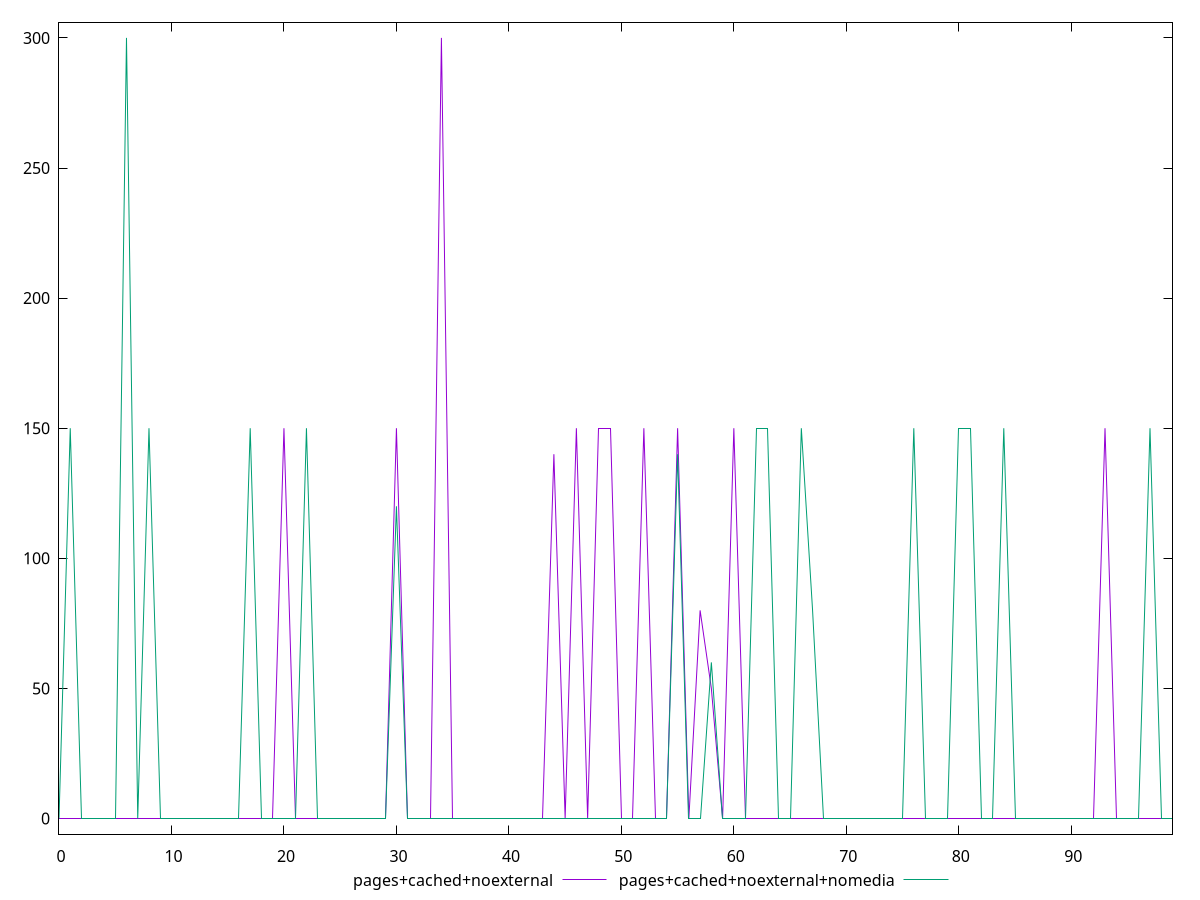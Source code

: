 reset

$pagesCachedNoexternal <<EOF
0 0
1 0
2 0
3 0
4 0
5 0
6 0
7 0
8 0
9 0
10 0
11 0
12 0
13 0
14 0
15 0
16 0
17 0
18 0
19 0
20 150
21 0
22 0
23 0
24 0
25 0
26 0
27 0
28 0
29 0
30 150
31 0
32 0
33 0
34 300
35 0
36 0
37 0
38 0
39 0
40 0
41 0
42 0
43 0
44 140
45 0
46 150
47 0
48 150
49 150
50 0
51 0
52 150
53 0
54 0
55 150
56 0
57 80
58 50
59 0
60 150
61 0
62 0
63 0
64 0
65 0
66 0
67 0
68 0
69 0
70 0
71 0
72 0
73 0
74 0
75 0
76 0
77 0
78 0
79 0
80 0
81 0
82 0
83 0
84 0
85 0
86 0
87 0
88 0
89 0
90 0
91 0
92 0
93 150
94 0
95 0
96 0
97 0
98 0
99 0
EOF

$pagesCachedNoexternalNomedia <<EOF
0 0
1 150
2 0
3 0
4 0
5 0
6 300
7 0
8 150
9 0
10 0
11 0
12 0
13 0
14 0
15 0
16 0
17 150
18 0
19 0
20 0
21 0
22 150
23 0
24 0
25 0
26 0
27 0
28 0
29 0
30 120
31 0
32 0
33 0
34 0
35 0
36 0
37 0
38 0
39 0
40 0
41 0
42 0
43 0
44 0
45 0
46 0
47 0
48 0
49 0
50 0
51 0
52 0
53 0
54 0
55 140
56 0
57 0
58 60
59 0
60 0
61 0
62 150
63 150
64 0
65 0
66 150
67 80
68 0
69 0
70 0
71 0
72 0
73 0
74 0
75 0
76 150
77 0
78 0
79 0
80 150
81 150
82 0
83 0
84 150
85 0
86 0
87 0
88 0
89 0
90 0
91 0
92 0
93 0
94 0
95 0
96 0
97 150
98 0
99 0
EOF

set key outside below
set xrange [0:99]
set yrange [-6:306]
set trange [-6:306]
set terminal svg size 640, 520 enhanced background rgb 'white'
set output "reprap/unminified-javascript/comparison/line/2_vs_3.svg"

plot $pagesCachedNoexternal title "pages+cached+noexternal" with line, \
     $pagesCachedNoexternalNomedia title "pages+cached+noexternal+nomedia" with line

reset
